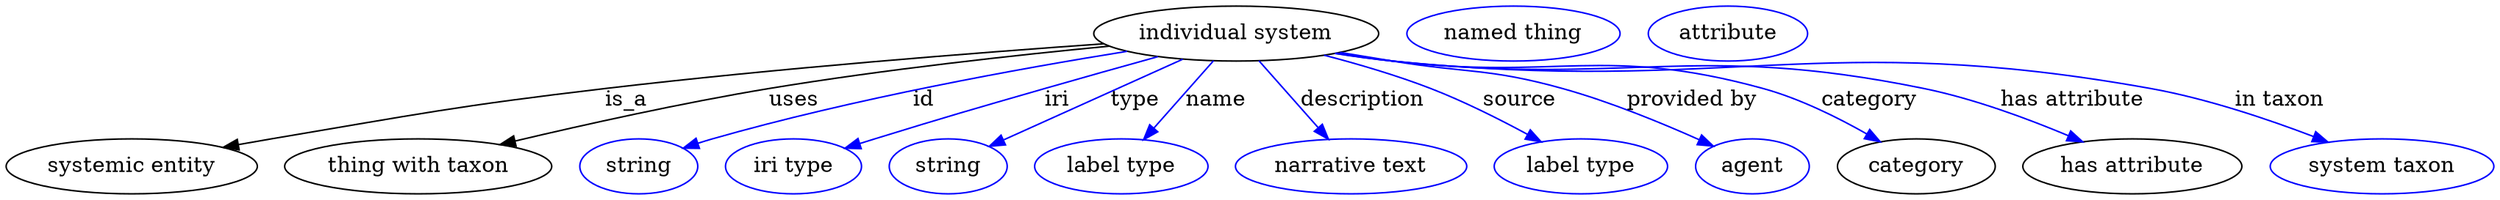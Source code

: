 digraph {
	graph [bb="0,0,1620.7,123"];
	node [label="\N"];
	"individual system"	[height=0.5,
		label="individual system",
		pos="801.89,105",
		width=2.5817];
	"systemic entity"	[height=0.5,
		pos="81.893,18",
		width=2.2748];
	"individual system" -> "systemic entity"	[label=is_a,
		lp="403.89,61.5",
		pos="e,141.56,30.445 715.32,98.318 631.83,92.444 501.99,82.27 389.89,69 293.02,57.532 269.08,52.293 172.89,36 165.92,34.819 158.66,33.542 \
151.41,32.236"];
	"thing with taxon"	[height=0.5,
		pos="268.89,18",
		width=2.4192];
	"individual system" -> "thing with taxon"	[label=uses,
		lp="513.39,61.5",
		pos="e,322.49,32.37 719.05,96.789 657.53,90.878 571.68,81.458 496.89,69 440.85,59.663 377.8,45.555 332.23,34.703"];
	id	[color=blue,
		height=0.5,
		label=string,
		pos="411.89,18",
		width=1.0652];
	"individual system" -> id	[color=blue,
		label=id,
		lp="597.89,61.5",
		pos="e,440.9,29.922 730.67,93.347 660.92,82.095 552,62.334 459.89,36 456.79,35.113 453.6,34.133 450.4,33.106",
		style=solid];
	iri	[color=blue,
		height=0.5,
		label="iri type",
		pos="512.89,18",
		width=1.2277];
	"individual system" -> iri	[color=blue,
		label=iri,
		lp="684.89,61.5",
		pos="e,546.57,29.681 750.75,89.908 728.09,83.607 701.13,76.029 676.89,69 627.87,54.785 615.68,50.997 566.89,36 563.4,34.926 559.78,33.805 \
556.15,32.674",
		style=solid];
	type	[color=blue,
		height=0.5,
		label=string,
		pos="613.89,18",
		width=1.0652];
	"individual system" -> type	[color=blue,
		label=type,
		lp="735.89,61.5",
		pos="e,640.43,31 766.97,88.211 733.63,73.136 683.61,50.52 649.91,35.282",
		style=solid];
	name	[color=blue,
		height=0.5,
		label="label type",
		pos="726.89,18",
		width=1.5707];
	"individual system" -> name	[color=blue,
		label=name,
		lp="788.89,61.5",
		pos="e,741.42,35.469 787.08,87.207 776.01,74.669 760.73,57.35 748.34,43.302",
		style=solid];
	description	[color=blue,
		height=0.5,
		label="narrative text",
		pos="876.89,18",
		width=2.0943];
	"individual system" -> description	[color=blue,
		label=description,
		lp="884.39,61.5",
		pos="e,862.11,35.758 816.71,87.207 827.7,74.75 842.86,57.573 855.21,43.574",
		style=solid];
	source	[color=blue,
		height=0.5,
		label="label type",
		pos="1026.9,18",
		width=1.5707];
	"individual system" -> source	[color=blue,
		label=source,
		lp="986.89,61.5",
		pos="e,1000.9,34.075 859.28,90.823 881.36,85.07 906.61,77.65 928.89,69 950.52,60.602 973.69,48.916 992.07,38.953",
		style=solid];
	"provided by"	[color=blue,
		height=0.5,
		label=agent,
		pos="1138.9,18",
		width=1.0291];
	"individual system" -> "provided by"	[color=blue,
		label="provided by",
		lp="1099.4,61.5",
		pos="e,1113.4,31.267 869.25,92.592 880.48,90.71 892.01,88.79 902.89,87 952.64,78.816 966.32,82.512 1014.9,69 1045.9,60.378 1079.7,46.436 \
1104.1,35.461",
		style=solid];
	category	[height=0.5,
		pos="1244.9,18",
		width=1.4263];
	"individual system" -> category	[color=blue,
		label=category,
		lp="1214.4,61.5",
		pos="e,1221.6,34.118 866.96,92.136 878.89,90.221 891.24,88.409 902.89,87 1010.4,73.998 1041.5,97.97 1145.9,69 1169.5,62.449 1194.1,50.065 \
1212.8,39.262",
		style=solid];
	"has attribute"	[height=0.5,
		pos="1385.9,18",
		width=1.9859];
	"individual system" -> "has attribute"	[color=blue,
		label="has attribute",
		lp="1346.9,61.5",
		pos="e,1353.4,34.079 866.39,92.009 878.49,90.083 891.05,88.299 902.89,87 1056.4,70.156 1098.6,99.993 1249.9,69 1282.5,62.323 1317.7,49.199 \
1344.1,38.073",
		style=solid];
	"in taxon"	[color=blue,
		height=0.5,
		label="system taxon",
		pos="1547.9,18",
		width=2.022];
	"individual system" -> "in taxon"	[color=blue,
		label="in taxon",
		lp="1480.9,61.5",
		pos="e,1512.9,33.846 866.11,91.902 878.29,89.974 890.95,88.217 902.89,87 1121.9,64.682 1181.3,108.21 1397.9,69 1434.3,62.412 1473.9,48.904 \
1503.3,37.587",
		style=solid];
	"named thing_category"	[color=blue,
		height=0.5,
		label="named thing",
		pos="981.89,105",
		width=1.9318];
	"systemic entity_has attribute"	[color=blue,
		height=0.5,
		label=attribute,
		pos="1121.9,105",
		width=1.4443];
}
